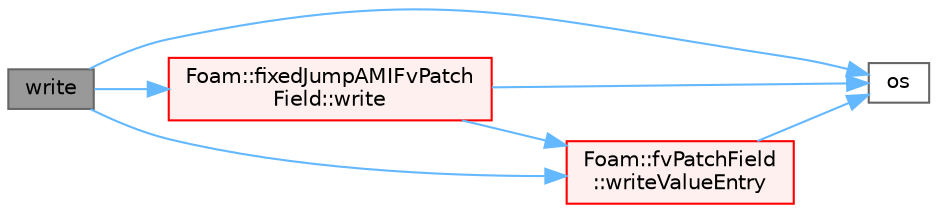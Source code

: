 digraph "write"
{
 // LATEX_PDF_SIZE
  bgcolor="transparent";
  edge [fontname=Helvetica,fontsize=10,labelfontname=Helvetica,labelfontsize=10];
  node [fontname=Helvetica,fontsize=10,shape=box,height=0.2,width=0.4];
  rankdir="LR";
  Node1 [id="Node000001",label="write",height=0.2,width=0.4,color="gray40", fillcolor="grey60", style="filled", fontcolor="black",tooltip=" "];
  Node1 -> Node2 [id="edge1_Node000001_Node000002",color="steelblue1",style="solid",tooltip=" "];
  Node2 [id="Node000002",label="os",height=0.2,width=0.4,color="grey40", fillcolor="white", style="filled",URL="$faMeshWriteEdgesOBJ_8H.html#abea05d50bd7259b44f2002c0382ba13e",tooltip=" "];
  Node1 -> Node3 [id="edge2_Node000001_Node000003",color="steelblue1",style="solid",tooltip=" "];
  Node3 [id="Node000003",label="Foam::fixedJumpAMIFvPatch\lField::write",height=0.2,width=0.4,color="red", fillcolor="#FFF0F0", style="filled",URL="$classFoam_1_1fixedJumpAMIFvPatchField.html#a293fdfec8bdfbd5c3913ab4c9f3454ff",tooltip=" "];
  Node3 -> Node2 [id="edge3_Node000003_Node000002",color="steelblue1",style="solid",tooltip=" "];
  Node3 -> Node18 [id="edge4_Node000003_Node000018",color="steelblue1",style="solid",tooltip=" "];
  Node18 [id="Node000018",label="Foam::fvPatchField\l::writeValueEntry",height=0.2,width=0.4,color="red", fillcolor="#FFF0F0", style="filled",URL="$classFoam_1_1fvPatchField.html#a415d041be61058bca7b878182da103fa",tooltip=" "];
  Node18 -> Node2 [id="edge5_Node000018_Node000002",color="steelblue1",style="solid",tooltip=" "];
  Node1 -> Node18 [id="edge6_Node000001_Node000018",color="steelblue1",style="solid",tooltip=" "];
}
